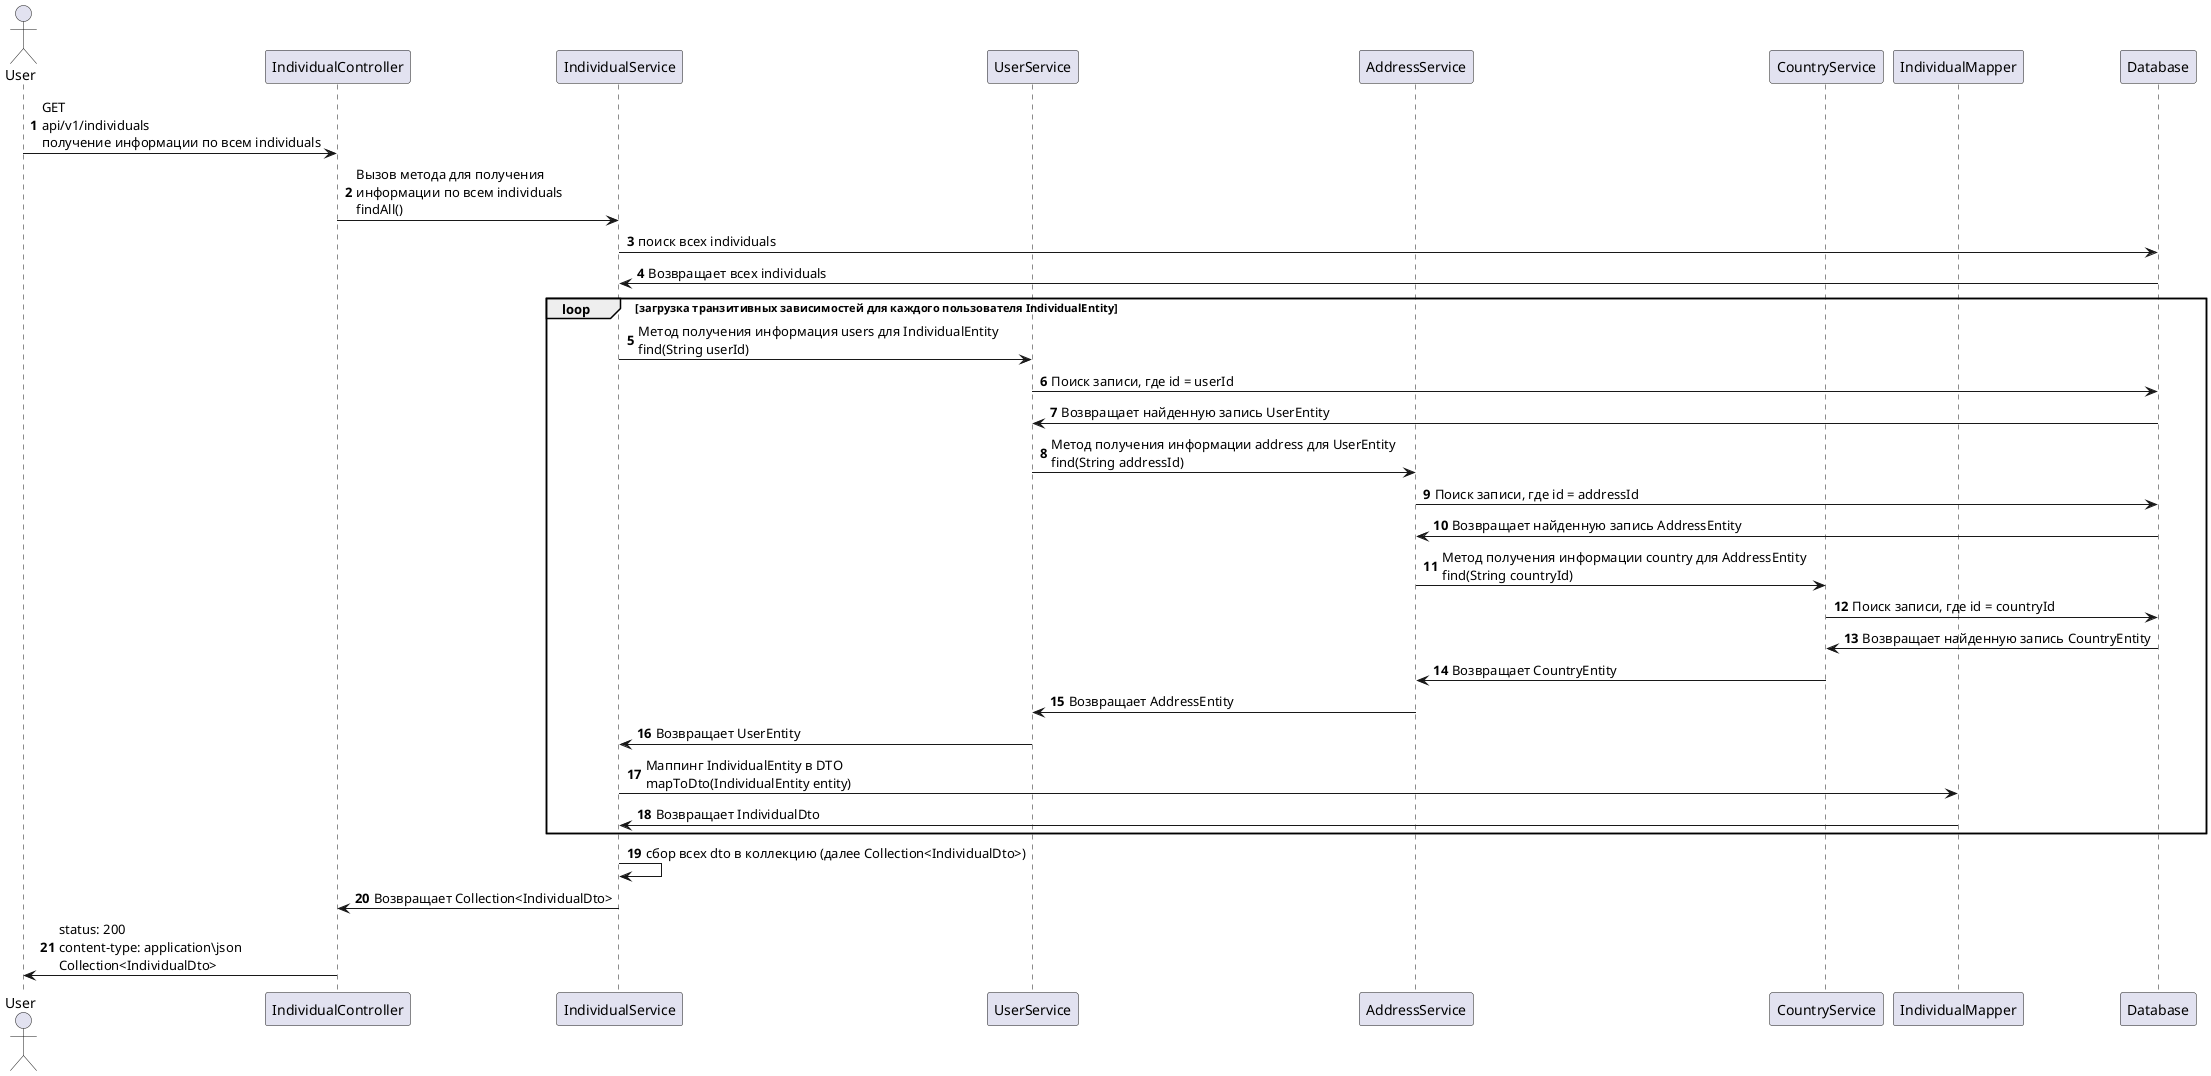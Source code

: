 @startuml
'https://plantuml.com/sequence-diagram

autonumber
actor "User"
participant "IndividualController"
participant "IndividualService"
participant "UserService"
participant "AddressService"
participant "CountryService"
participant "IndividualMapper"
participant "Database"

"User" -> "IndividualController": GET \napi/v1/individuals \nполучение информации по всем individuals
"IndividualController" -> "IndividualService": Вызов метода для получения \nинформации по всем individuals \nfindAll()
"IndividualService" -> "Database": поиск всех individuals
"Database" -> "IndividualService": Возвращает всех individuals
loop загрузка транзитивных зависимостей для каждого пользователя IndividualEntity
"IndividualService" -> "UserService":Метод получения информация users для IndividualEntity \nfind(String userId)
"UserService" ->"Database": Поиск записи, где id = userId
"Database" -> "UserService": Возвращает найденную запись UserEntity
"UserService" -> "AddressService": Метод получения информации address для UserEntity \nfind(String addressId)
"AddressService" -> "Database": Поиск записи, где id = addressId
"Database" -> "AddressService": Возвращает найденную запись AddressEntity
"AddressService" -> "CountryService": Метод получения информации country для AddressEntity \nfind(String countryId)
"CountryService" -> "Database": Поиск записи, где id = countryId
"Database" -> "CountryService": Возвращает найденную запись CountryEntity
"CountryService" -> "AddressService": Возвращает CountryEntity
"AddressService" -> "UserService": Возвращает AddressEntity
"UserService" ->"IndividualService": Возвращает UserEntity
"IndividualService" ->"IndividualMapper": Маппинг IndividualEntity в DTO \nmapToDto(IndividualEntity entity)
"IndividualMapper" -> "IndividualService": Возвращает IndividualDto
end loop
"IndividualService" -> "IndividualService": сбор всех dto в коллекцию (далее Collection<IndividualDto>)
"IndividualService" -> "IndividualController": Возвращает Collection<IndividualDto>
"IndividualController" -> "User": status: 200 \ncontent-type: application\json \nCollection<IndividualDto>
@enduml